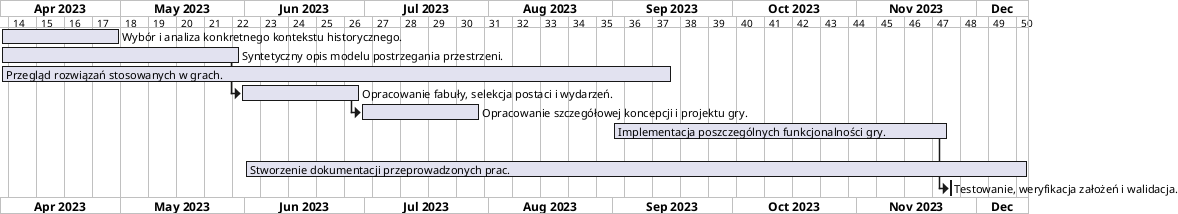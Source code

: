@startgantt
projectscale weekly
[Wybór i analiza konkretnego kontekstu historycznego.] requires 30 days
[Syntetyczny opis modelu postrzegania przestrzeni.] requires 60 days
[Przegląd rozwiązań stosowanych w grach.] requires 24 weeks
[Opracowanie fabuły, selekcja postaci i wydarzeń.] requires 30 days
[Opracowanie szczegółowej koncepcji i projektu gry.] requires 30 days
[Implementacja poszczególnych funkcjonalności gry.] requires 12 weeks
[Testowanie i weryfikacja założeń.] requires 8 weeks
[Stworzenie dokumentacji przeprowadzonych prac.] requires 28 weeks
Project starts the 1st of April 2023
[Wybór i analiza konkretnego kontekstu historycznego.] starts 2023-04-01
[Syntetyczny opis modelu postrzegania przestrzeni.] starts 2023-04-01
[Implementacja poszczególnych funkcjonalności gry.] starts 2023-09-01
[Przegląd rozwiązań stosowanych w grach.] starts 2023-04-01
[Testowanie, weryfikacja założeń i walidacja.] starts at [Implementacja poszczególnych funkcjonalności gry.]'s end
[Opracowanie fabuły, selekcja postaci i wydarzeń.] starts at [Syntetyczny opis modelu postrzegania przestrzeni.]'s end
[Opracowanie szczegółowej koncepcji i projektu gry.] starts at [Opracowanie fabuły, selekcja postaci i wydarzeń.]'s end
[Stworzenie dokumentacji przeprowadzonych prac.] starts 2023-06-01
@endgantt

